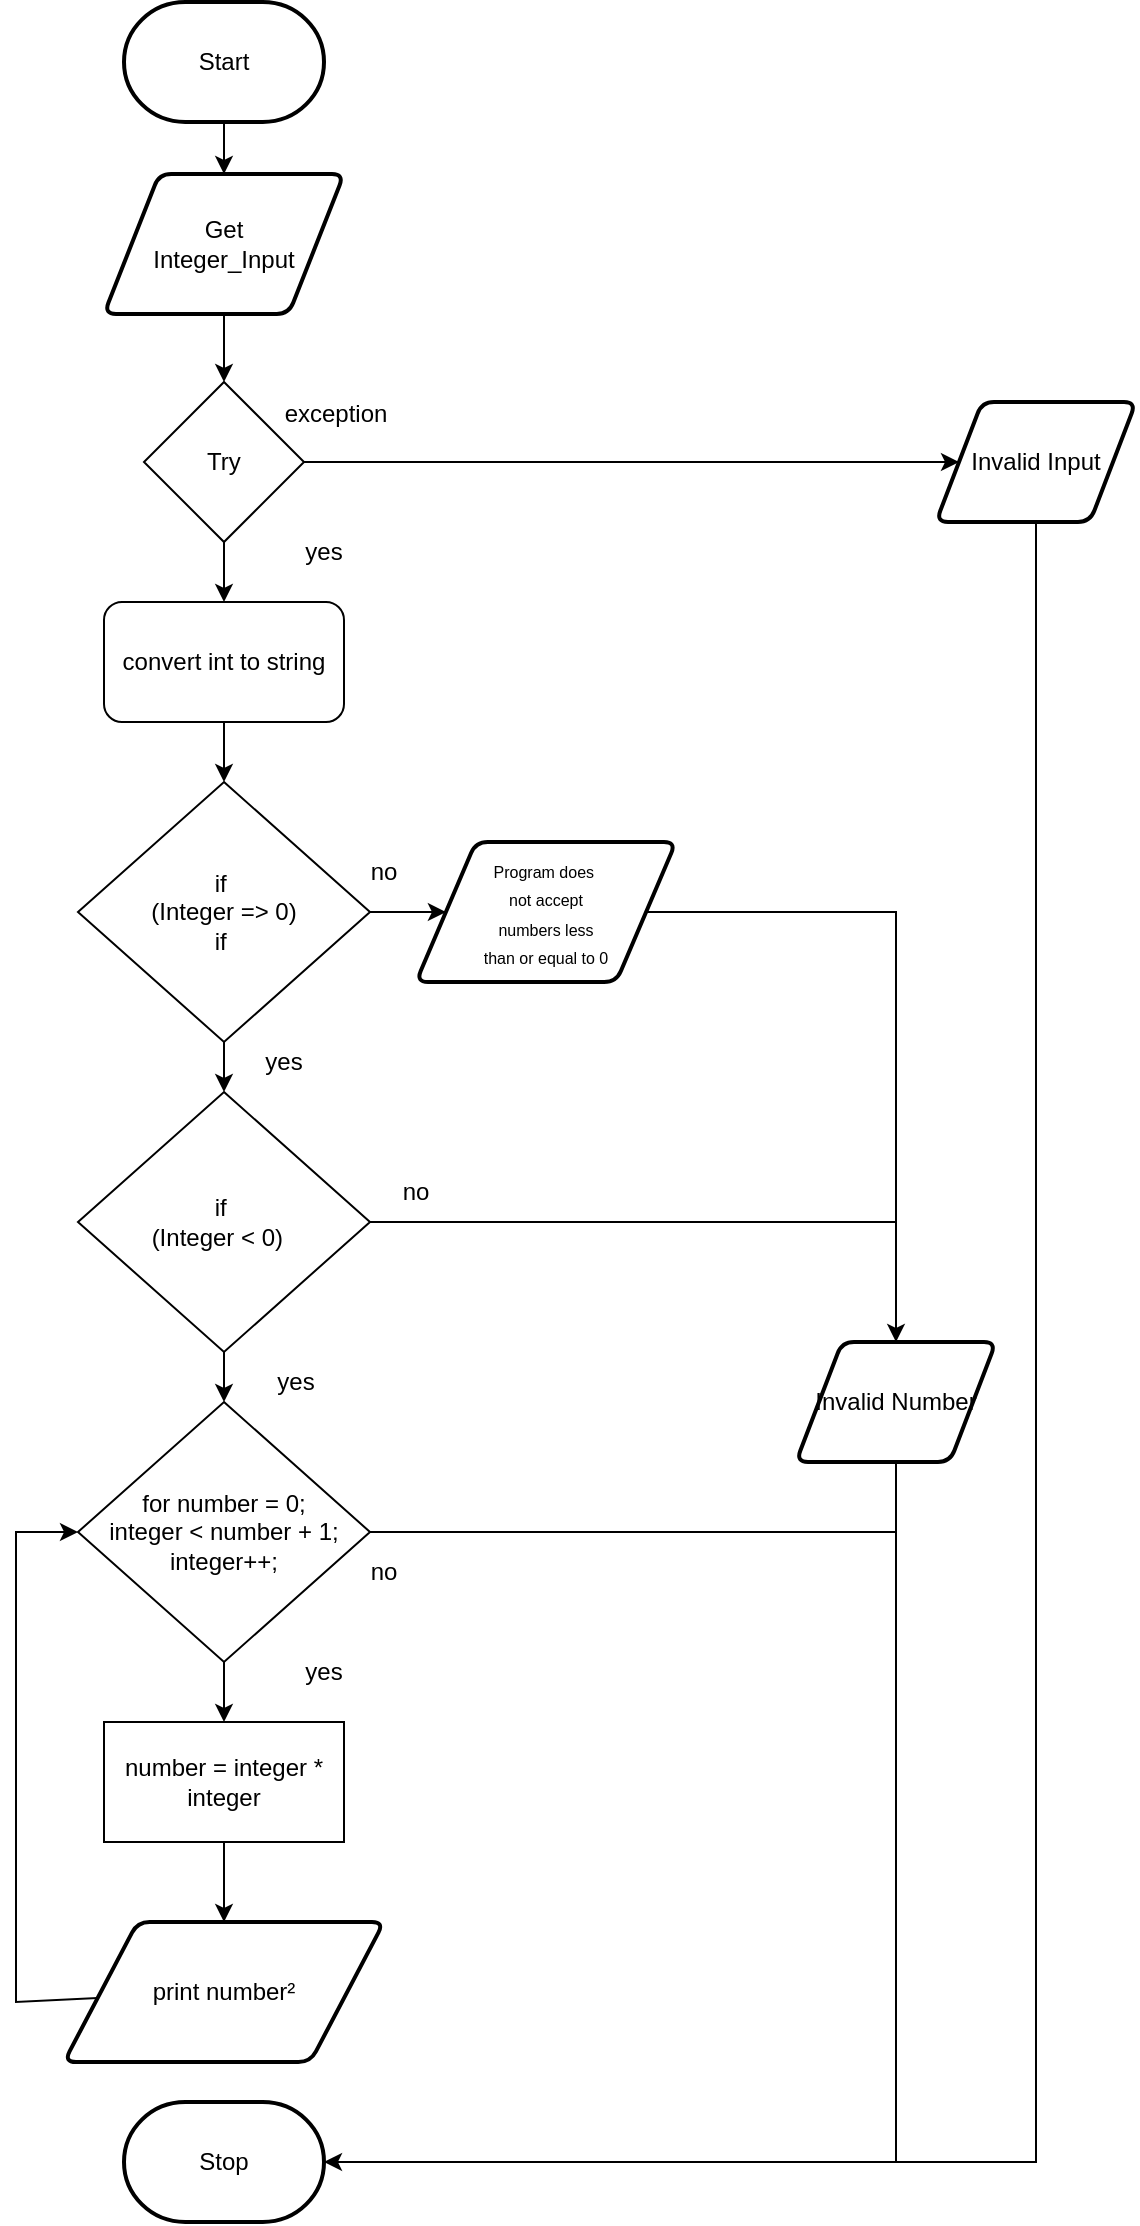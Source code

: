 <mxfile>
    <diagram id="W6T4PNzKupaqS7n3-Xyo" name="Page-1">
        <mxGraphModel dx="1193" dy="2001" grid="1" gridSize="10" guides="1" tooltips="1" connect="1" arrows="1" fold="1" page="1" pageScale="1" pageWidth="827" pageHeight="1169" math="0" shadow="0">
            <root>
                <mxCell id="0"/>
                <mxCell id="1" parent="0"/>
                <mxCell id="2" value="" style="edgeStyle=none;rounded=0;html=1;" parent="1" source="3" target="11" edge="1">
                    <mxGeometry relative="1" as="geometry"/>
                </mxCell>
                <mxCell id="3" value="Start" style="strokeWidth=2;html=1;shape=mxgraph.flowchart.terminator;whiteSpace=wrap;" parent="1" vertex="1">
                    <mxGeometry x="364" y="-790" width="100" height="60" as="geometry"/>
                </mxCell>
                <mxCell id="4" value="Stop" style="strokeWidth=2;html=1;shape=mxgraph.flowchart.terminator;whiteSpace=wrap;rounded=1;" parent="1" vertex="1">
                    <mxGeometry x="364" y="260" width="100" height="60" as="geometry"/>
                </mxCell>
                <mxCell id="6" value="" style="edgeStyle=none;html=1;" parent="1" source="7" target="23" edge="1">
                    <mxGeometry relative="1" as="geometry"/>
                </mxCell>
                <mxCell id="39" style="edgeStyle=none;rounded=0;html=1;entryX=0;entryY=0.5;entryDx=0;entryDy=0;endArrow=classic;endFill=1;" edge="1" parent="1" source="7" target="9">
                    <mxGeometry relative="1" as="geometry"/>
                </mxCell>
                <mxCell id="7" value="Try" style="rhombus;whiteSpace=wrap;html=1;" parent="1" vertex="1">
                    <mxGeometry x="374" y="-600" width="80" height="80" as="geometry"/>
                </mxCell>
                <mxCell id="40" style="edgeStyle=none;rounded=0;html=1;entryX=1;entryY=0.5;entryDx=0;entryDy=0;entryPerimeter=0;endArrow=classic;endFill=1;" edge="1" parent="1" source="9" target="4">
                    <mxGeometry relative="1" as="geometry">
                        <Array as="points">
                            <mxPoint x="820" y="290"/>
                        </Array>
                    </mxGeometry>
                </mxCell>
                <mxCell id="9" value="Invalid Input" style="shape=parallelogram;html=1;strokeWidth=2;perimeter=parallelogramPerimeter;whiteSpace=wrap;rounded=1;arcSize=12;size=0.23;" parent="1" vertex="1">
                    <mxGeometry x="770" y="-590" width="100" height="60" as="geometry"/>
                </mxCell>
                <mxCell id="10" value="" style="edgeStyle=none;html=1;" parent="1" source="11" target="7" edge="1">
                    <mxGeometry relative="1" as="geometry"/>
                </mxCell>
                <mxCell id="11" value="Get &lt;br&gt;Integer_Input" style="shape=parallelogram;html=1;strokeWidth=2;perimeter=parallelogramPerimeter;whiteSpace=wrap;rounded=1;arcSize=12;size=0.23;" parent="1" vertex="1">
                    <mxGeometry x="354" y="-704" width="120" height="70" as="geometry"/>
                </mxCell>
                <mxCell id="12" value="" style="edgeStyle=none;html=1;" parent="1" source="14" target="26" edge="1">
                    <mxGeometry relative="1" as="geometry"/>
                </mxCell>
                <mxCell id="13" style="edgeStyle=none;html=1;entryX=0;entryY=0.5;entryDx=0;entryDy=0;" parent="1" source="14" target="28" edge="1">
                    <mxGeometry relative="1" as="geometry"/>
                </mxCell>
                <mxCell id="14" value="if&amp;nbsp;&lt;br&gt;(Integer =&amp;gt; 0)&lt;br&gt;if&amp;nbsp;" style="rhombus;whiteSpace=wrap;html=1;" parent="1" vertex="1">
                    <mxGeometry x="341" y="-400" width="146" height="130" as="geometry"/>
                </mxCell>
                <mxCell id="15" value="" style="edgeStyle=none;rounded=0;html=1;endArrow=classic;endFill=1;" parent="1" source="17" target="21" edge="1">
                    <mxGeometry relative="1" as="geometry"/>
                </mxCell>
                <mxCell id="16" style="edgeStyle=none;rounded=0;html=1;endArrow=none;endFill=0;exitX=1;exitY=0.5;exitDx=0;exitDy=0;entryX=0.5;entryY=0;entryDx=0;entryDy=0;" parent="1" source="17" edge="1" target="37">
                    <mxGeometry relative="1" as="geometry">
                        <mxPoint x="680" y="-27.0" as="targetPoint"/>
                        <mxPoint x="485" y="-28" as="sourcePoint"/>
                        <Array as="points">
                            <mxPoint x="750" y="-25"/>
                        </Array>
                    </mxGeometry>
                </mxCell>
                <mxCell id="17" value="for number = 0;&lt;br&gt;integer &amp;lt; number + 1;&lt;br&gt;integer++;" style="rhombus;whiteSpace=wrap;html=1;" parent="1" vertex="1">
                    <mxGeometry x="341" y="-90" width="146" height="130" as="geometry"/>
                </mxCell>
                <mxCell id="18" style="edgeStyle=none;rounded=0;html=1;entryX=0;entryY=0.5;entryDx=0;entryDy=0;endArrow=classic;endFill=1;" parent="1" source="19" target="17" edge="1">
                    <mxGeometry relative="1" as="geometry">
                        <Array as="points">
                            <mxPoint x="310" y="210"/>
                            <mxPoint x="310" y="-25"/>
                        </Array>
                    </mxGeometry>
                </mxCell>
                <mxCell id="19" value="print number²" style="shape=parallelogram;html=1;strokeWidth=2;perimeter=parallelogramPerimeter;whiteSpace=wrap;rounded=1;arcSize=12;size=0.23;" parent="1" vertex="1">
                    <mxGeometry x="334" y="170" width="160" height="70" as="geometry"/>
                </mxCell>
                <mxCell id="20" value="" style="edgeStyle=none;rounded=0;html=1;endArrow=classic;endFill=1;" parent="1" source="21" target="19" edge="1">
                    <mxGeometry relative="1" as="geometry"/>
                </mxCell>
                <mxCell id="21" value="number = integer * integer" style="rounded=0;whiteSpace=wrap;html=1;" parent="1" vertex="1">
                    <mxGeometry x="354" y="70" width="120" height="60" as="geometry"/>
                </mxCell>
                <mxCell id="22" style="edgeStyle=none;html=1;entryX=0.5;entryY=0;entryDx=0;entryDy=0;" parent="1" source="23" target="14" edge="1">
                    <mxGeometry relative="1" as="geometry"/>
                </mxCell>
                <mxCell id="23" value="convert int to string" style="rounded=1;whiteSpace=wrap;html=1;" parent="1" vertex="1">
                    <mxGeometry x="354" y="-490" width="120" height="60" as="geometry"/>
                </mxCell>
                <mxCell id="24" value="" style="edgeStyle=none;html=1;" parent="1" source="26" target="17" edge="1">
                    <mxGeometry relative="1" as="geometry"/>
                </mxCell>
                <mxCell id="25" style="edgeStyle=none;html=1;endArrow=none;endFill=0;" parent="1" source="26" edge="1">
                    <mxGeometry relative="1" as="geometry">
                        <mxPoint x="750" y="-180" as="targetPoint"/>
                    </mxGeometry>
                </mxCell>
                <mxCell id="26" value="if&amp;nbsp;&lt;br&gt;(Integer &amp;lt; 0)&amp;nbsp;&amp;nbsp;" style="rhombus;whiteSpace=wrap;html=1;" parent="1" vertex="1">
                    <mxGeometry x="341" y="-245" width="146" height="130" as="geometry"/>
                </mxCell>
                <mxCell id="27" style="edgeStyle=none;rounded=0;html=1;endArrow=classic;endFill=1;entryX=0.5;entryY=0;entryDx=0;entryDy=0;exitX=1;exitY=0.5;exitDx=0;exitDy=0;" parent="1" source="28" edge="1" target="37">
                    <mxGeometry relative="1" as="geometry">
                        <mxPoint x="680" y="-335" as="targetPoint"/>
                        <Array as="points">
                            <mxPoint x="750" y="-335"/>
                        </Array>
                    </mxGeometry>
                </mxCell>
                <mxCell id="28" value="&lt;font style=&quot;font-size: 8px&quot;&gt;Program does&amp;nbsp;&lt;br&gt;not accept&lt;br&gt;numbers less &lt;br&gt;than or equal to 0&lt;/font&gt;" style="shape=parallelogram;html=1;strokeWidth=2;perimeter=parallelogramPerimeter;whiteSpace=wrap;rounded=1;arcSize=12;size=0.23;" parent="1" vertex="1">
                    <mxGeometry x="510" y="-370" width="130" height="70" as="geometry"/>
                </mxCell>
                <mxCell id="29" value="&lt;font style=&quot;font-size: 12px&quot;&gt;exception&lt;/font&gt;" style="text;html=1;strokeColor=none;fillColor=none;align=center;verticalAlign=middle;whiteSpace=wrap;rounded=0;fontSize=8;" parent="1" vertex="1">
                    <mxGeometry x="440" y="-599" width="60" height="30" as="geometry"/>
                </mxCell>
                <mxCell id="30" value="&lt;font style=&quot;font-size: 12px&quot;&gt;yes&lt;/font&gt;" style="text;html=1;strokeColor=none;fillColor=none;align=center;verticalAlign=middle;whiteSpace=wrap;rounded=0;fontSize=8;" parent="1" vertex="1">
                    <mxGeometry x="434" y="-530" width="60" height="30" as="geometry"/>
                </mxCell>
                <mxCell id="31" value="&lt;font style=&quot;font-size: 12px&quot;&gt;yes&lt;/font&gt;" style="text;html=1;strokeColor=none;fillColor=none;align=center;verticalAlign=middle;whiteSpace=wrap;rounded=0;fontSize=8;" parent="1" vertex="1">
                    <mxGeometry x="414" y="-275" width="60" height="30" as="geometry"/>
                </mxCell>
                <mxCell id="32" value="&lt;font style=&quot;font-size: 12px&quot;&gt;yes&lt;/font&gt;" style="text;html=1;strokeColor=none;fillColor=none;align=center;verticalAlign=middle;whiteSpace=wrap;rounded=0;fontSize=8;" parent="1" vertex="1">
                    <mxGeometry x="434" y="30" width="60" height="30" as="geometry"/>
                </mxCell>
                <mxCell id="33" value="&lt;font style=&quot;font-size: 12px&quot;&gt;no&lt;/font&gt;" style="text;html=1;strokeColor=none;fillColor=none;align=center;verticalAlign=middle;whiteSpace=wrap;rounded=0;fontSize=8;" parent="1" vertex="1">
                    <mxGeometry x="464" y="-370" width="60" height="30" as="geometry"/>
                </mxCell>
                <mxCell id="34" value="&lt;font style=&quot;font-size: 12px&quot;&gt;no&lt;/font&gt;" style="text;html=1;strokeColor=none;fillColor=none;align=center;verticalAlign=middle;whiteSpace=wrap;rounded=0;fontSize=8;" parent="1" vertex="1">
                    <mxGeometry x="464" y="-20" width="60" height="30" as="geometry"/>
                </mxCell>
                <mxCell id="35" value="&lt;font style=&quot;font-size: 12px&quot;&gt;yes&lt;/font&gt;" style="text;html=1;strokeColor=none;fillColor=none;align=center;verticalAlign=middle;whiteSpace=wrap;rounded=0;fontSize=8;" parent="1" vertex="1">
                    <mxGeometry x="420" y="-115" width="60" height="30" as="geometry"/>
                </mxCell>
                <mxCell id="36" value="&lt;font style=&quot;font-size: 12px&quot;&gt;no&lt;/font&gt;" style="text;html=1;strokeColor=none;fillColor=none;align=center;verticalAlign=middle;whiteSpace=wrap;rounded=0;fontSize=8;" parent="1" vertex="1">
                    <mxGeometry x="480" y="-210" width="60" height="30" as="geometry"/>
                </mxCell>
                <mxCell id="41" style="edgeStyle=none;rounded=0;html=1;endArrow=none;endFill=0;" edge="1" parent="1" source="37">
                    <mxGeometry relative="1" as="geometry">
                        <mxPoint x="750" y="290" as="targetPoint"/>
                    </mxGeometry>
                </mxCell>
                <mxCell id="37" value="Invalid Number" style="shape=parallelogram;html=1;strokeWidth=2;perimeter=parallelogramPerimeter;whiteSpace=wrap;rounded=1;arcSize=12;size=0.23;" vertex="1" parent="1">
                    <mxGeometry x="700" y="-120" width="100" height="60" as="geometry"/>
                </mxCell>
            </root>
        </mxGraphModel>
    </diagram>
</mxfile>
